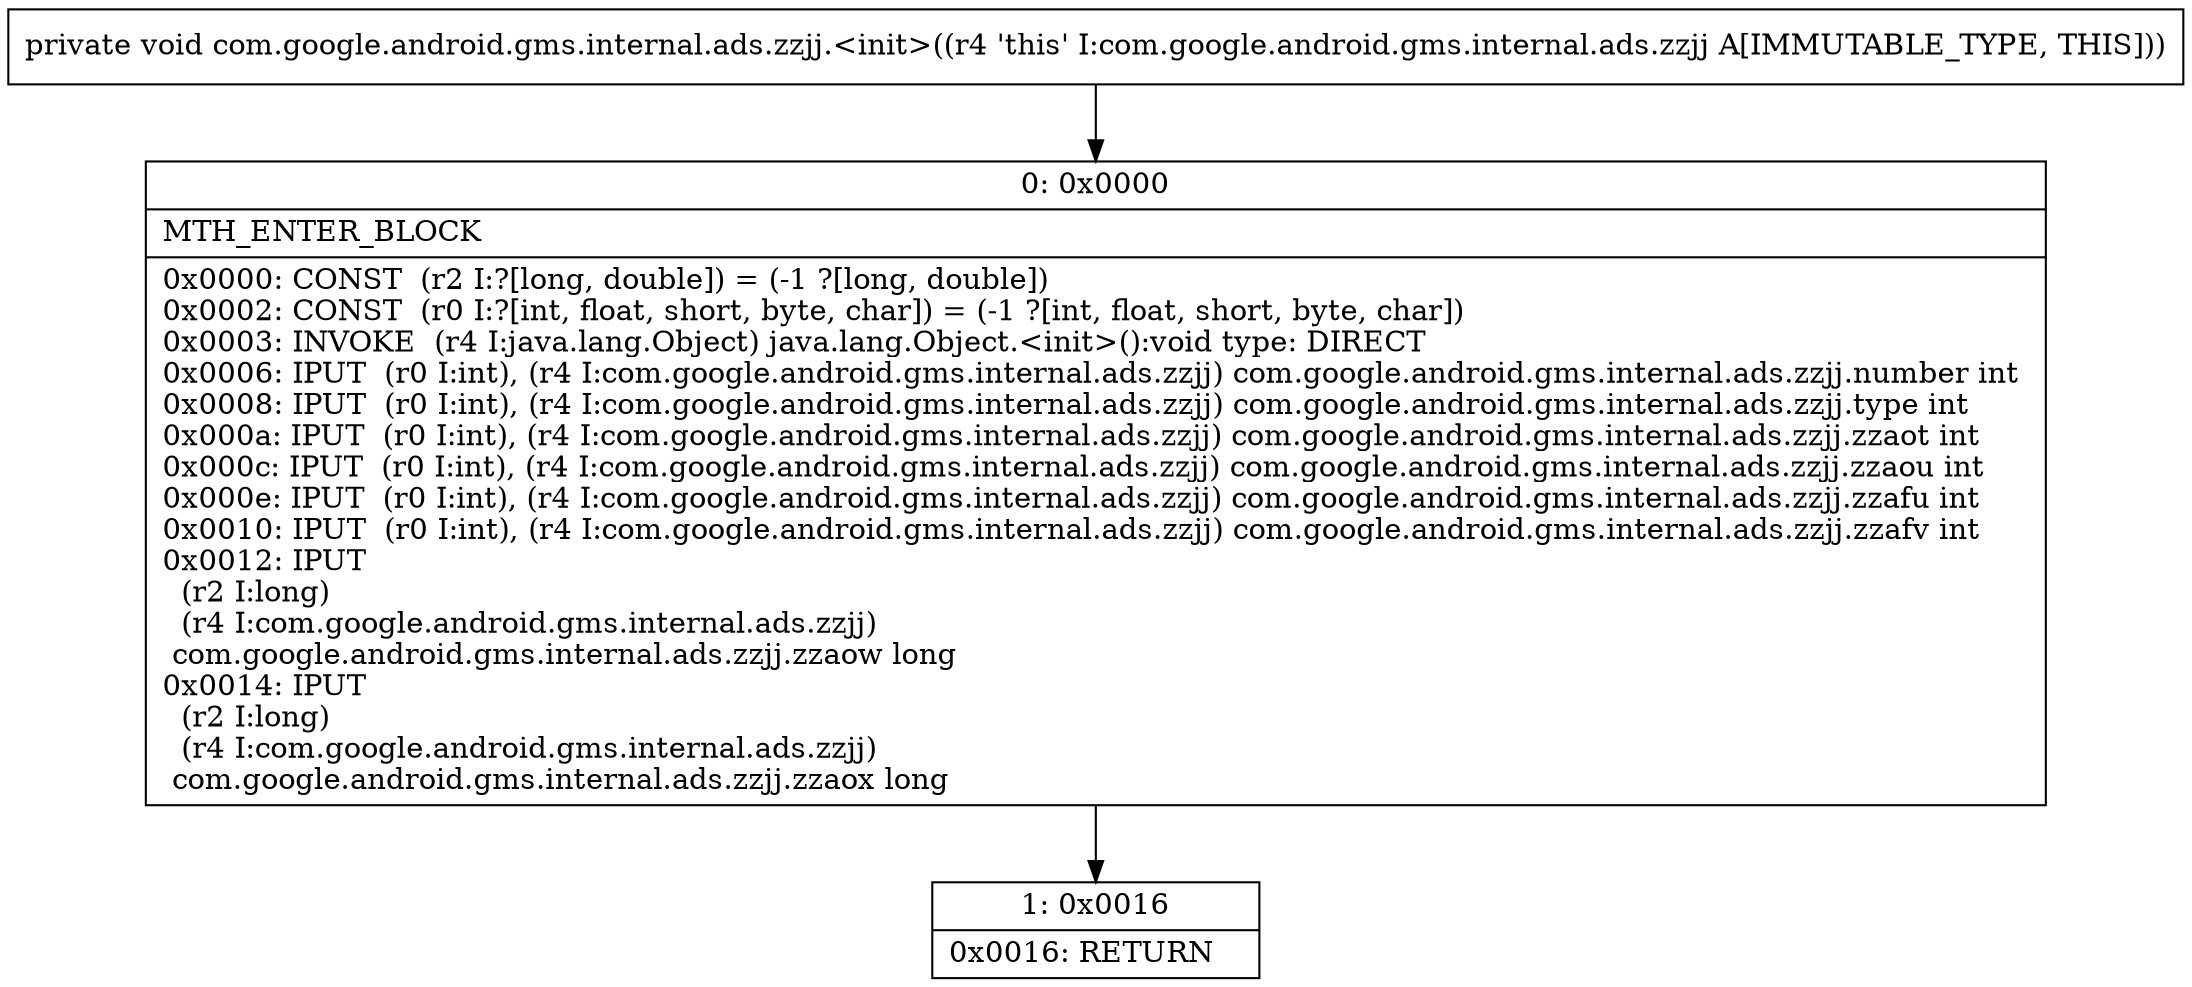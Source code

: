 digraph "CFG forcom.google.android.gms.internal.ads.zzjj.\<init\>()V" {
Node_0 [shape=record,label="{0\:\ 0x0000|MTH_ENTER_BLOCK\l|0x0000: CONST  (r2 I:?[long, double]) = (\-1 ?[long, double]) \l0x0002: CONST  (r0 I:?[int, float, short, byte, char]) = (\-1 ?[int, float, short, byte, char]) \l0x0003: INVOKE  (r4 I:java.lang.Object) java.lang.Object.\<init\>():void type: DIRECT \l0x0006: IPUT  (r0 I:int), (r4 I:com.google.android.gms.internal.ads.zzjj) com.google.android.gms.internal.ads.zzjj.number int \l0x0008: IPUT  (r0 I:int), (r4 I:com.google.android.gms.internal.ads.zzjj) com.google.android.gms.internal.ads.zzjj.type int \l0x000a: IPUT  (r0 I:int), (r4 I:com.google.android.gms.internal.ads.zzjj) com.google.android.gms.internal.ads.zzjj.zzaot int \l0x000c: IPUT  (r0 I:int), (r4 I:com.google.android.gms.internal.ads.zzjj) com.google.android.gms.internal.ads.zzjj.zzaou int \l0x000e: IPUT  (r0 I:int), (r4 I:com.google.android.gms.internal.ads.zzjj) com.google.android.gms.internal.ads.zzjj.zzafu int \l0x0010: IPUT  (r0 I:int), (r4 I:com.google.android.gms.internal.ads.zzjj) com.google.android.gms.internal.ads.zzjj.zzafv int \l0x0012: IPUT  \l  (r2 I:long)\l  (r4 I:com.google.android.gms.internal.ads.zzjj)\l com.google.android.gms.internal.ads.zzjj.zzaow long \l0x0014: IPUT  \l  (r2 I:long)\l  (r4 I:com.google.android.gms.internal.ads.zzjj)\l com.google.android.gms.internal.ads.zzjj.zzaox long \l}"];
Node_1 [shape=record,label="{1\:\ 0x0016|0x0016: RETURN   \l}"];
MethodNode[shape=record,label="{private void com.google.android.gms.internal.ads.zzjj.\<init\>((r4 'this' I:com.google.android.gms.internal.ads.zzjj A[IMMUTABLE_TYPE, THIS])) }"];
MethodNode -> Node_0;
Node_0 -> Node_1;
}


